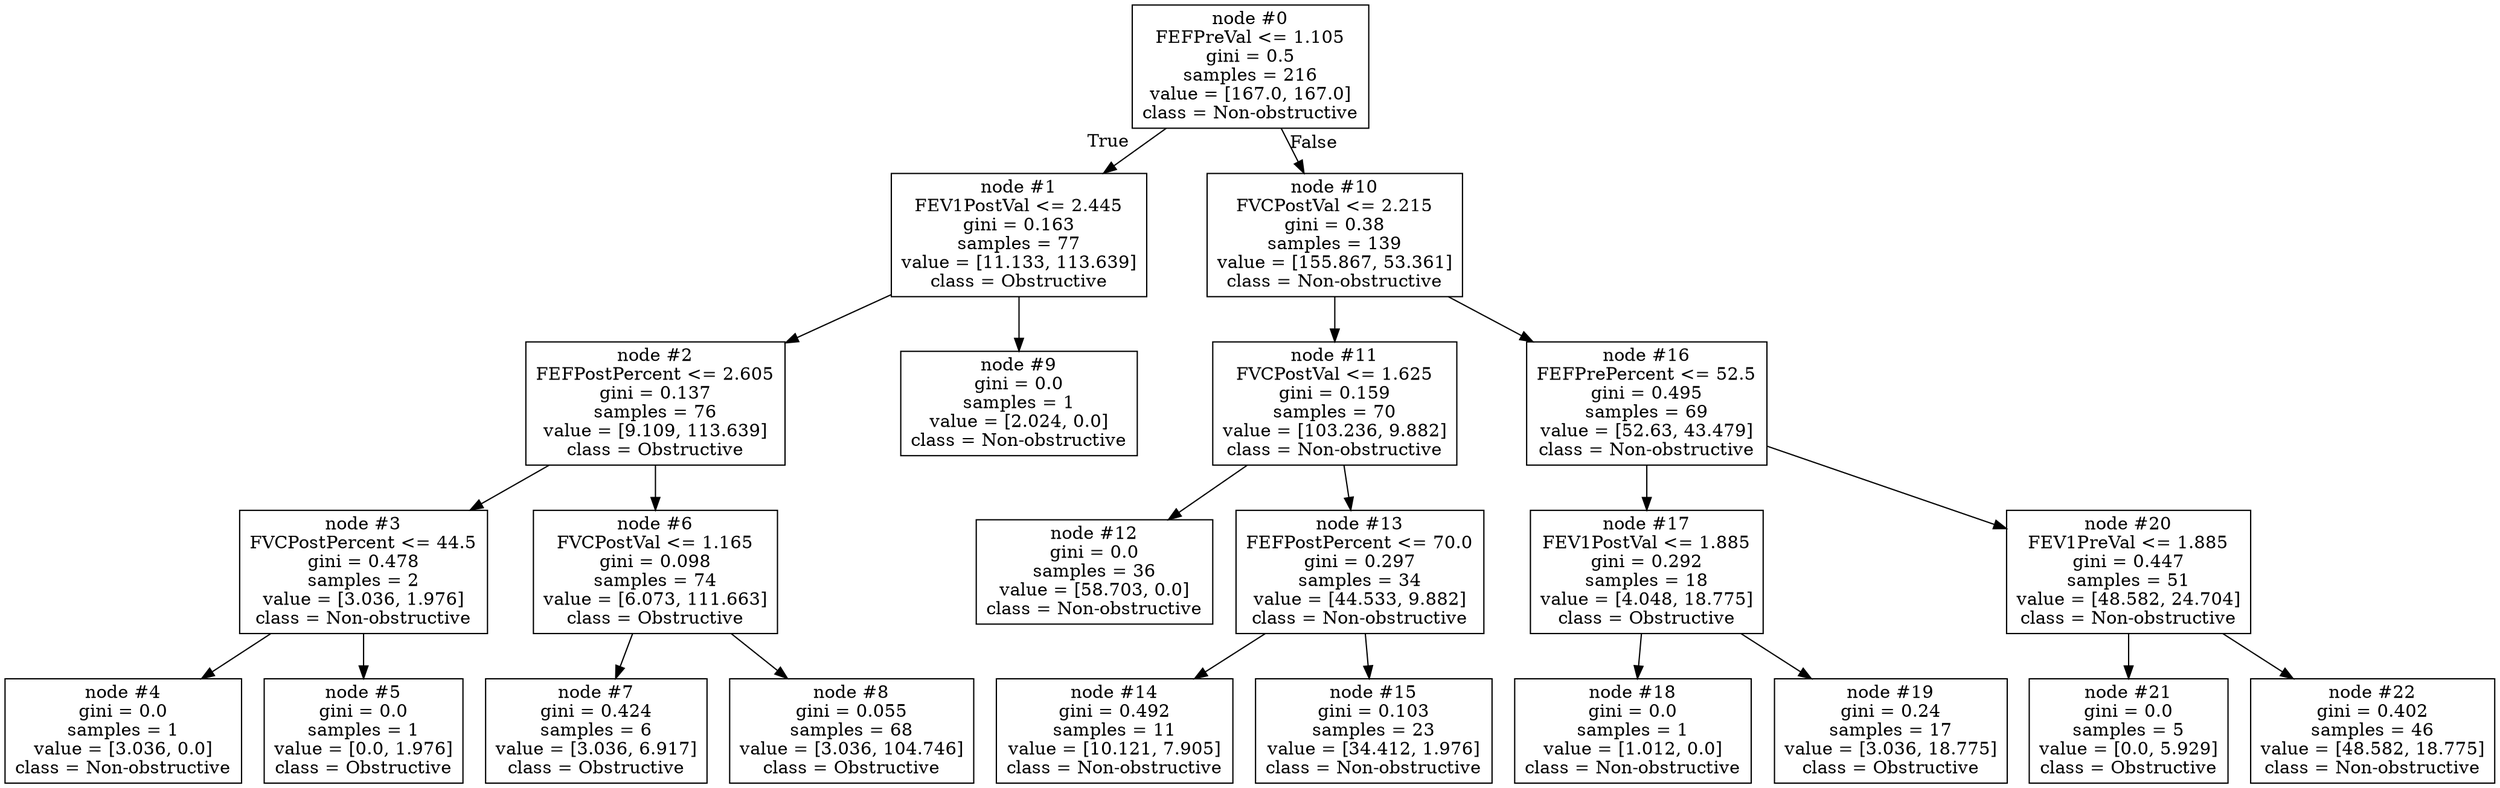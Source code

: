 digraph Tree {
node [shape=box] ;
0 [label="node #0\nFEFPreVal <= 1.105\ngini = 0.5\nsamples = 216\nvalue = [167.0, 167.0]\nclass = Non-obstructive"] ;
1 [label="node #1\nFEV1PostVal <= 2.445\ngini = 0.163\nsamples = 77\nvalue = [11.133, 113.639]\nclass = Obstructive"] ;
0 -> 1 [labeldistance=2.5, labelangle=45, headlabel="True"] ;
2 [label="node #2\nFEFPostPercent <= 2.605\ngini = 0.137\nsamples = 76\nvalue = [9.109, 113.639]\nclass = Obstructive"] ;
1 -> 2 ;
3 [label="node #3\nFVCPostPercent <= 44.5\ngini = 0.478\nsamples = 2\nvalue = [3.036, 1.976]\nclass = Non-obstructive"] ;
2 -> 3 ;
4 [label="node #4\ngini = 0.0\nsamples = 1\nvalue = [3.036, 0.0]\nclass = Non-obstructive"] ;
3 -> 4 ;
5 [label="node #5\ngini = 0.0\nsamples = 1\nvalue = [0.0, 1.976]\nclass = Obstructive"] ;
3 -> 5 ;
6 [label="node #6\nFVCPostVal <= 1.165\ngini = 0.098\nsamples = 74\nvalue = [6.073, 111.663]\nclass = Obstructive"] ;
2 -> 6 ;
7 [label="node #7\ngini = 0.424\nsamples = 6\nvalue = [3.036, 6.917]\nclass = Obstructive"] ;
6 -> 7 ;
8 [label="node #8\ngini = 0.055\nsamples = 68\nvalue = [3.036, 104.746]\nclass = Obstructive"] ;
6 -> 8 ;
9 [label="node #9\ngini = 0.0\nsamples = 1\nvalue = [2.024, 0.0]\nclass = Non-obstructive"] ;
1 -> 9 ;
10 [label="node #10\nFVCPostVal <= 2.215\ngini = 0.38\nsamples = 139\nvalue = [155.867, 53.361]\nclass = Non-obstructive"] ;
0 -> 10 [labeldistance=2.5, labelangle=-45, headlabel="False"] ;
11 [label="node #11\nFVCPostVal <= 1.625\ngini = 0.159\nsamples = 70\nvalue = [103.236, 9.882]\nclass = Non-obstructive"] ;
10 -> 11 ;
12 [label="node #12\ngini = 0.0\nsamples = 36\nvalue = [58.703, 0.0]\nclass = Non-obstructive"] ;
11 -> 12 ;
13 [label="node #13\nFEFPostPercent <= 70.0\ngini = 0.297\nsamples = 34\nvalue = [44.533, 9.882]\nclass = Non-obstructive"] ;
11 -> 13 ;
14 [label="node #14\ngini = 0.492\nsamples = 11\nvalue = [10.121, 7.905]\nclass = Non-obstructive"] ;
13 -> 14 ;
15 [label="node #15\ngini = 0.103\nsamples = 23\nvalue = [34.412, 1.976]\nclass = Non-obstructive"] ;
13 -> 15 ;
16 [label="node #16\nFEFPrePercent <= 52.5\ngini = 0.495\nsamples = 69\nvalue = [52.63, 43.479]\nclass = Non-obstructive"] ;
10 -> 16 ;
17 [label="node #17\nFEV1PostVal <= 1.885\ngini = 0.292\nsamples = 18\nvalue = [4.048, 18.775]\nclass = Obstructive"] ;
16 -> 17 ;
18 [label="node #18\ngini = 0.0\nsamples = 1\nvalue = [1.012, 0.0]\nclass = Non-obstructive"] ;
17 -> 18 ;
19 [label="node #19\ngini = 0.24\nsamples = 17\nvalue = [3.036, 18.775]\nclass = Obstructive"] ;
17 -> 19 ;
20 [label="node #20\nFEV1PreVal <= 1.885\ngini = 0.447\nsamples = 51\nvalue = [48.582, 24.704]\nclass = Non-obstructive"] ;
16 -> 20 ;
21 [label="node #21\ngini = 0.0\nsamples = 5\nvalue = [0.0, 5.929]\nclass = Obstructive"] ;
20 -> 21 ;
22 [label="node #22\ngini = 0.402\nsamples = 46\nvalue = [48.582, 18.775]\nclass = Non-obstructive"] ;
20 -> 22 ;
}